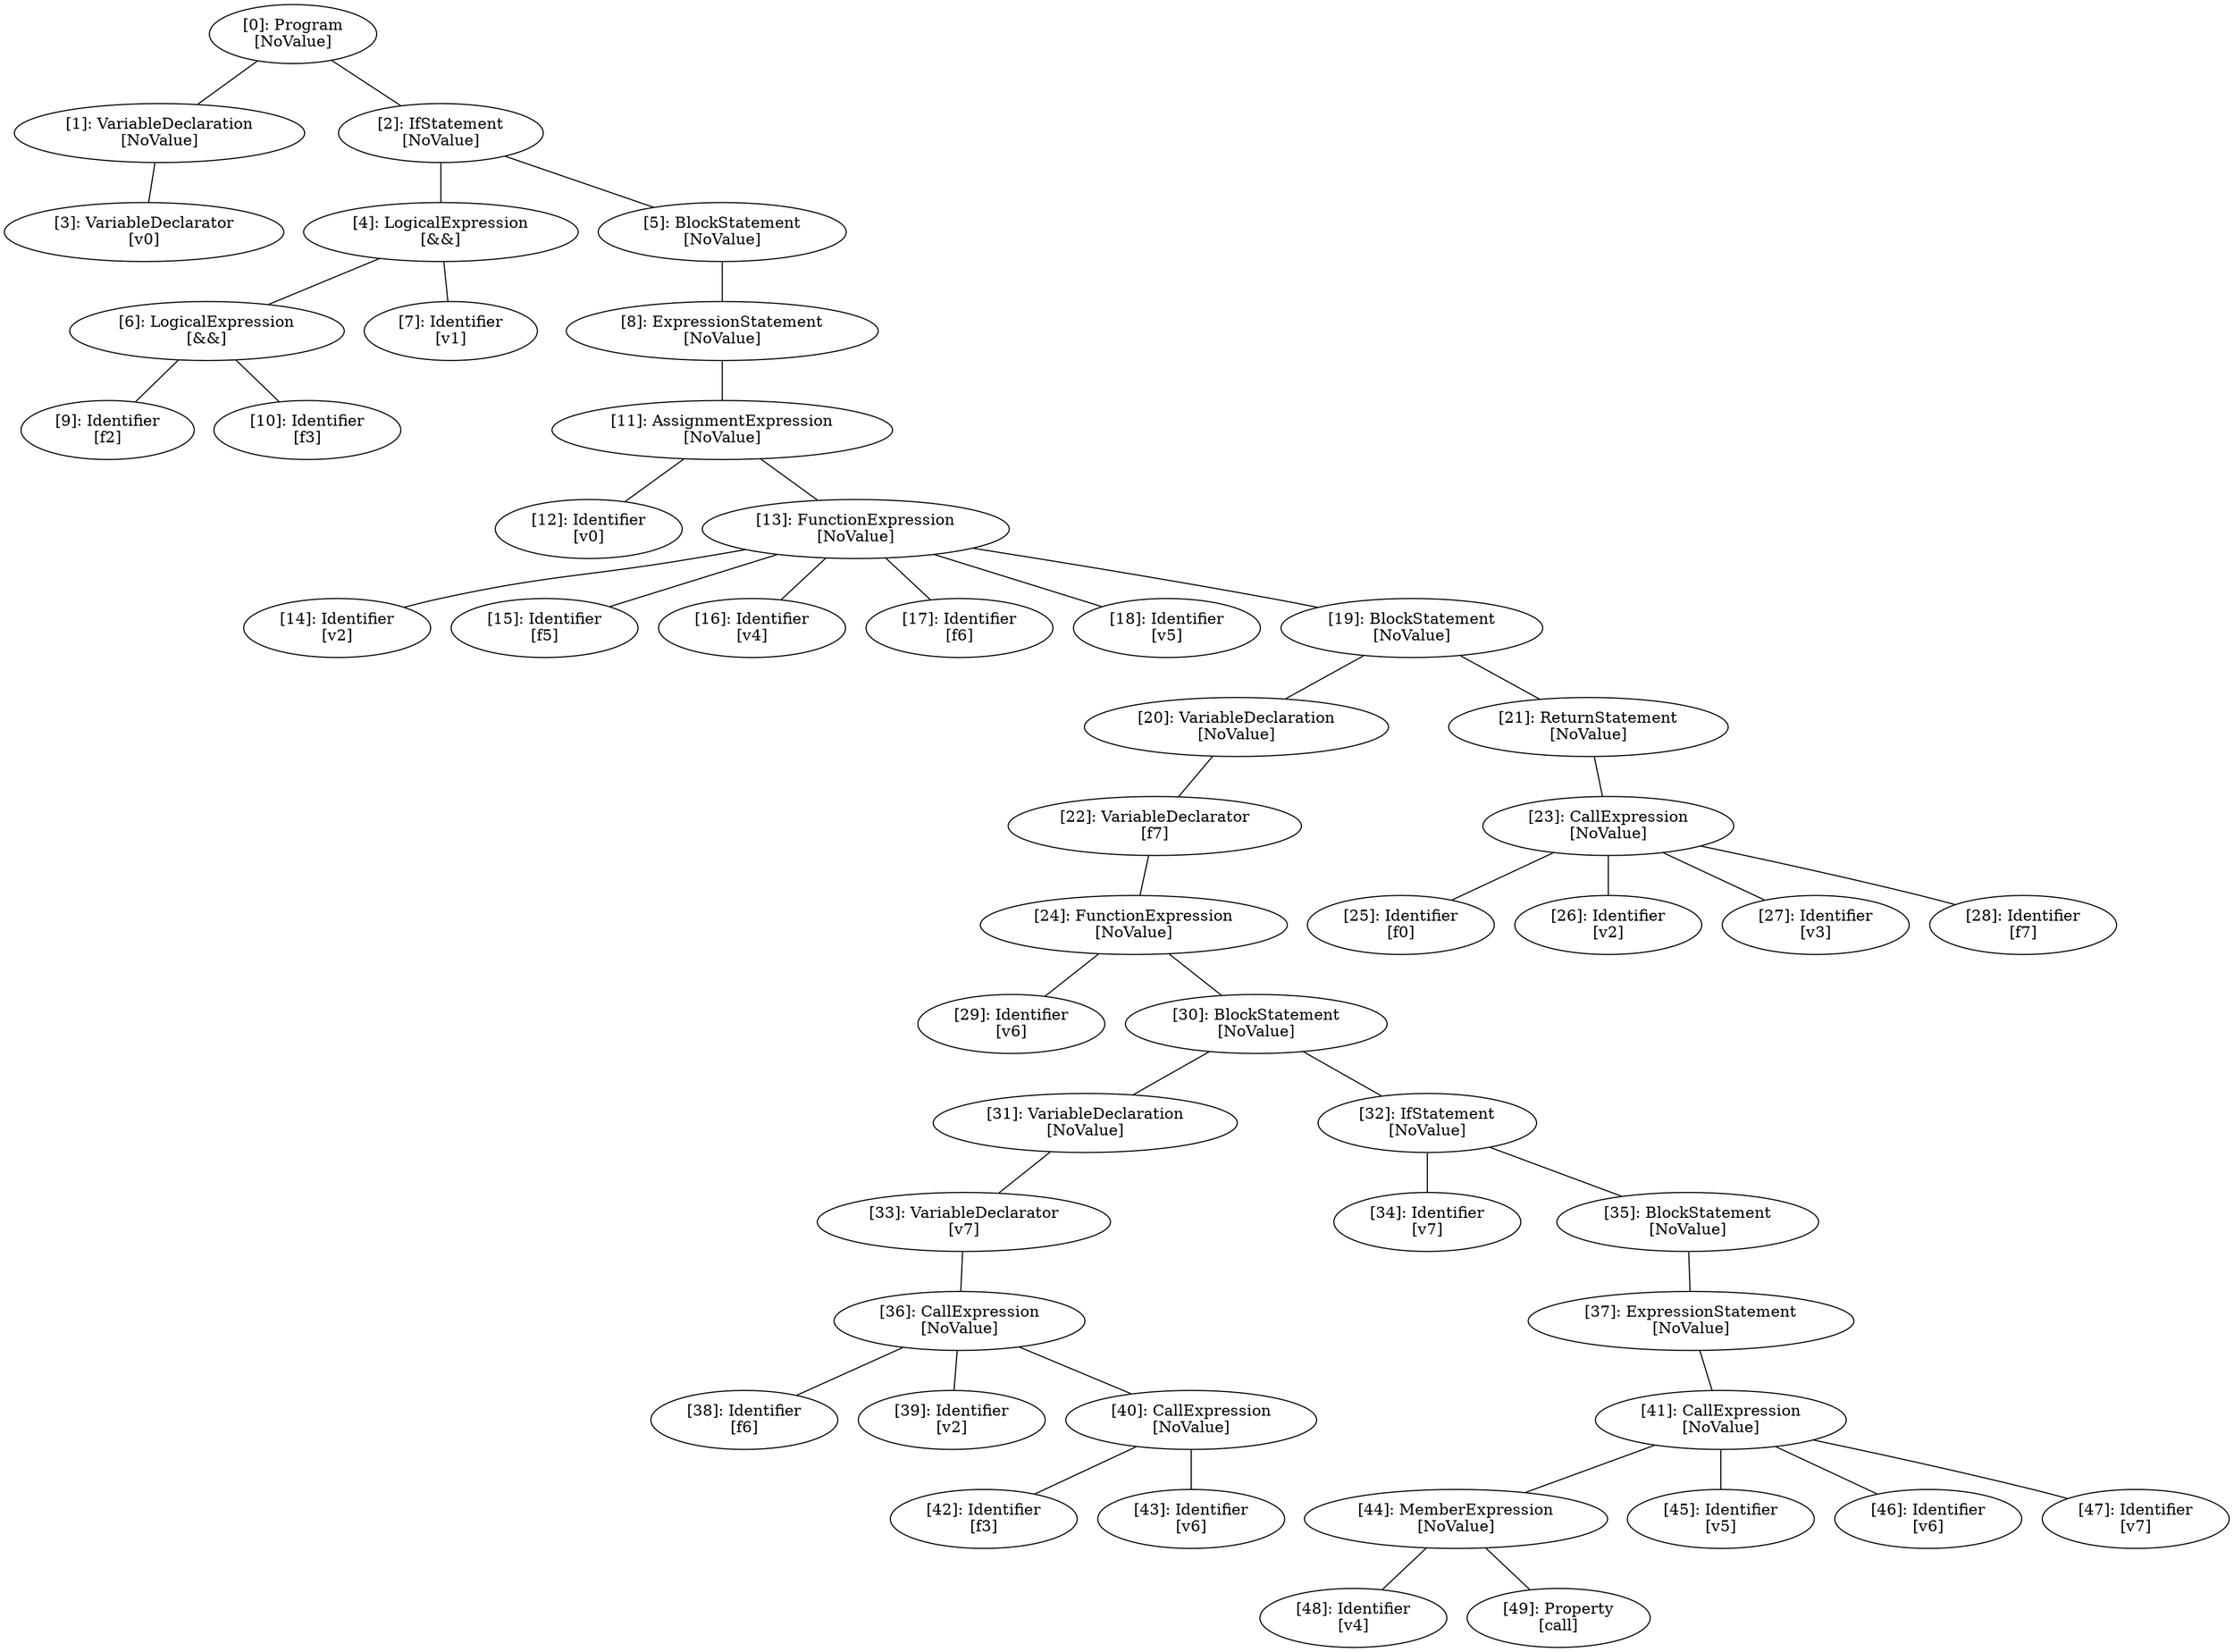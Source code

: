// Result
graph {
	0 [label="[0]: Program
[NoValue]"]
	1 [label="[1]: VariableDeclaration
[NoValue]"]
	2 [label="[2]: IfStatement
[NoValue]"]
	3 [label="[3]: VariableDeclarator
[v0]"]
	4 [label="[4]: LogicalExpression
[&&]"]
	5 [label="[5]: BlockStatement
[NoValue]"]
	6 [label="[6]: LogicalExpression
[&&]"]
	7 [label="[7]: Identifier
[v1]"]
	8 [label="[8]: ExpressionStatement
[NoValue]"]
	9 [label="[9]: Identifier
[f2]"]
	10 [label="[10]: Identifier
[f3]"]
	11 [label="[11]: AssignmentExpression
[NoValue]"]
	12 [label="[12]: Identifier
[v0]"]
	13 [label="[13]: FunctionExpression
[NoValue]"]
	14 [label="[14]: Identifier
[v2]"]
	15 [label="[15]: Identifier
[f5]"]
	16 [label="[16]: Identifier
[v4]"]
	17 [label="[17]: Identifier
[f6]"]
	18 [label="[18]: Identifier
[v5]"]
	19 [label="[19]: BlockStatement
[NoValue]"]
	20 [label="[20]: VariableDeclaration
[NoValue]"]
	21 [label="[21]: ReturnStatement
[NoValue]"]
	22 [label="[22]: VariableDeclarator
[f7]"]
	23 [label="[23]: CallExpression
[NoValue]"]
	24 [label="[24]: FunctionExpression
[NoValue]"]
	25 [label="[25]: Identifier
[f0]"]
	26 [label="[26]: Identifier
[v2]"]
	27 [label="[27]: Identifier
[v3]"]
	28 [label="[28]: Identifier
[f7]"]
	29 [label="[29]: Identifier
[v6]"]
	30 [label="[30]: BlockStatement
[NoValue]"]
	31 [label="[31]: VariableDeclaration
[NoValue]"]
	32 [label="[32]: IfStatement
[NoValue]"]
	33 [label="[33]: VariableDeclarator
[v7]"]
	34 [label="[34]: Identifier
[v7]"]
	35 [label="[35]: BlockStatement
[NoValue]"]
	36 [label="[36]: CallExpression
[NoValue]"]
	37 [label="[37]: ExpressionStatement
[NoValue]"]
	38 [label="[38]: Identifier
[f6]"]
	39 [label="[39]: Identifier
[v2]"]
	40 [label="[40]: CallExpression
[NoValue]"]
	41 [label="[41]: CallExpression
[NoValue]"]
	42 [label="[42]: Identifier
[f3]"]
	43 [label="[43]: Identifier
[v6]"]
	44 [label="[44]: MemberExpression
[NoValue]"]
	45 [label="[45]: Identifier
[v5]"]
	46 [label="[46]: Identifier
[v6]"]
	47 [label="[47]: Identifier
[v7]"]
	48 [label="[48]: Identifier
[v4]"]
	49 [label="[49]: Property
[call]"]
	0 -- 1
	0 -- 2
	1 -- 3
	2 -- 4
	2 -- 5
	4 -- 6
	4 -- 7
	5 -- 8
	6 -- 9
	6 -- 10
	8 -- 11
	11 -- 12
	11 -- 13
	13 -- 14
	13 -- 15
	13 -- 16
	13 -- 17
	13 -- 18
	13 -- 19
	19 -- 20
	19 -- 21
	20 -- 22
	21 -- 23
	22 -- 24
	23 -- 25
	23 -- 26
	23 -- 27
	23 -- 28
	24 -- 29
	24 -- 30
	30 -- 31
	30 -- 32
	31 -- 33
	32 -- 34
	32 -- 35
	33 -- 36
	35 -- 37
	36 -- 38
	36 -- 39
	36 -- 40
	37 -- 41
	40 -- 42
	40 -- 43
	41 -- 44
	41 -- 45
	41 -- 46
	41 -- 47
	44 -- 48
	44 -- 49
}
